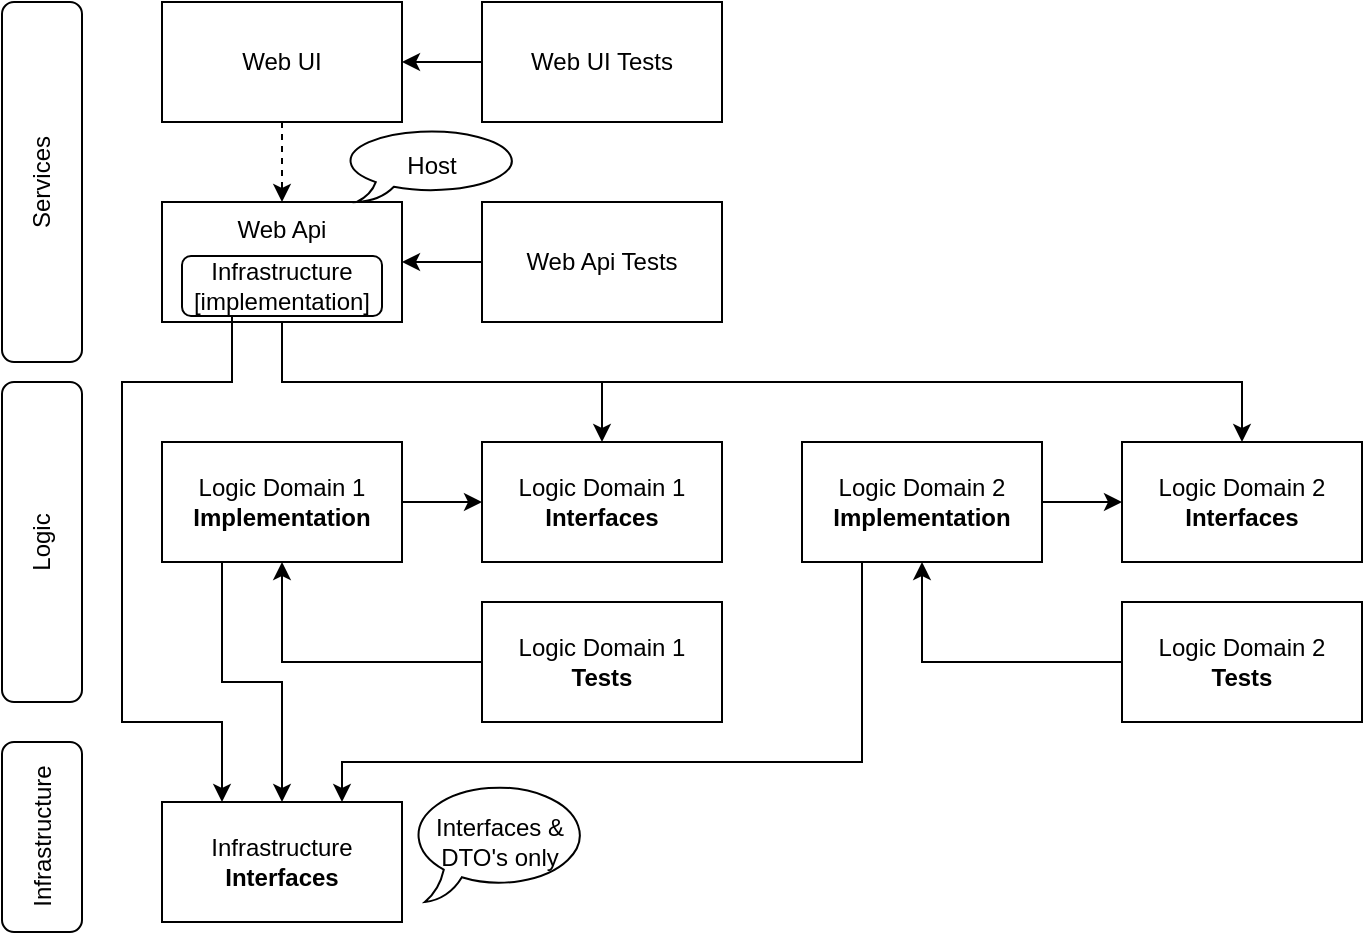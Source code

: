 <mxfile version="20.8.16" type="device"><diagram name="Pagina-1" id="vHKpejhbc-zrV760j81T"><mxGraphModel dx="1434" dy="844" grid="1" gridSize="10" guides="1" tooltips="1" connect="1" arrows="1" fold="1" page="1" pageScale="1" pageWidth="827" pageHeight="1169" math="0" shadow="0"><root><mxCell id="0"/><mxCell id="1" parent="0"/><mxCell id="MXQdUP9LAPWr5zBodoHH-23" style="edgeStyle=orthogonalEdgeStyle;rounded=0;orthogonalLoop=1;jettySize=auto;html=1;exitX=0.5;exitY=1;exitDx=0;exitDy=0;entryX=0.5;entryY=0;entryDx=0;entryDy=0;" edge="1" parent="1" source="MXQdUP9LAPWr5zBodoHH-1" target="MXQdUP9LAPWr5zBodoHH-9"><mxGeometry relative="1" as="geometry"/></mxCell><mxCell id="MXQdUP9LAPWr5zBodoHH-24" style="edgeStyle=orthogonalEdgeStyle;rounded=0;orthogonalLoop=1;jettySize=auto;html=1;exitX=0.5;exitY=1;exitDx=0;exitDy=0;" edge="1" parent="1" source="MXQdUP9LAPWr5zBodoHH-1" target="MXQdUP9LAPWr5zBodoHH-19"><mxGeometry relative="1" as="geometry"/></mxCell><mxCell id="MXQdUP9LAPWr5zBodoHH-1" value="Web Api" style="rounded=0;whiteSpace=wrap;html=1;verticalAlign=top;" vertex="1" parent="1"><mxGeometry x="200" y="200" width="120" height="60" as="geometry"/></mxCell><mxCell id="MXQdUP9LAPWr5zBodoHH-22" style="edgeStyle=orthogonalEdgeStyle;rounded=0;orthogonalLoop=1;jettySize=auto;html=1;exitX=0.5;exitY=1;exitDx=0;exitDy=0;entryX=0.5;entryY=0;entryDx=0;entryDy=0;dashed=1;" edge="1" parent="1" source="MXQdUP9LAPWr5zBodoHH-2" target="MXQdUP9LAPWr5zBodoHH-1"><mxGeometry relative="1" as="geometry"/></mxCell><mxCell id="MXQdUP9LAPWr5zBodoHH-2" value="Web UI" style="rounded=0;whiteSpace=wrap;html=1;" vertex="1" parent="1"><mxGeometry x="200" y="100" width="120" height="60" as="geometry"/></mxCell><mxCell id="MXQdUP9LAPWr5zBodoHH-13" style="edgeStyle=orthogonalEdgeStyle;rounded=0;orthogonalLoop=1;jettySize=auto;html=1;exitX=0;exitY=0.5;exitDx=0;exitDy=0;entryX=1;entryY=0.5;entryDx=0;entryDy=0;" edge="1" parent="1" source="MXQdUP9LAPWr5zBodoHH-4" target="MXQdUP9LAPWr5zBodoHH-1"><mxGeometry relative="1" as="geometry"/></mxCell><mxCell id="MXQdUP9LAPWr5zBodoHH-4" value="Web Api Tests" style="rounded=0;whiteSpace=wrap;html=1;" vertex="1" parent="1"><mxGeometry x="360" y="200" width="120" height="60" as="geometry"/></mxCell><mxCell id="MXQdUP9LAPWr5zBodoHH-14" style="edgeStyle=orthogonalEdgeStyle;rounded=0;orthogonalLoop=1;jettySize=auto;html=1;exitX=0;exitY=0.5;exitDx=0;exitDy=0;entryX=1;entryY=0.5;entryDx=0;entryDy=0;" edge="1" parent="1" source="MXQdUP9LAPWr5zBodoHH-5" target="MXQdUP9LAPWr5zBodoHH-2"><mxGeometry relative="1" as="geometry"/></mxCell><mxCell id="MXQdUP9LAPWr5zBodoHH-5" value="Web UI Tests" style="rounded=0;whiteSpace=wrap;html=1;" vertex="1" parent="1"><mxGeometry x="360" y="100" width="120" height="60" as="geometry"/></mxCell><mxCell id="MXQdUP9LAPWr5zBodoHH-15" style="edgeStyle=orthogonalEdgeStyle;rounded=0;orthogonalLoop=1;jettySize=auto;html=1;exitX=1;exitY=0.5;exitDx=0;exitDy=0;entryX=0;entryY=0.5;entryDx=0;entryDy=0;" edge="1" parent="1" source="MXQdUP9LAPWr5zBodoHH-8" target="MXQdUP9LAPWr5zBodoHH-9"><mxGeometry relative="1" as="geometry"/></mxCell><mxCell id="MXQdUP9LAPWr5zBodoHH-29" style="edgeStyle=orthogonalEdgeStyle;rounded=0;orthogonalLoop=1;jettySize=auto;html=1;exitX=0.25;exitY=1;exitDx=0;exitDy=0;entryX=0.5;entryY=0;entryDx=0;entryDy=0;" edge="1" parent="1" source="MXQdUP9LAPWr5zBodoHH-8" target="MXQdUP9LAPWr5zBodoHH-27"><mxGeometry relative="1" as="geometry"/></mxCell><mxCell id="MXQdUP9LAPWr5zBodoHH-8" value="Logic Domain 1 &lt;br&gt;&lt;b&gt;Implementation&lt;/b&gt;" style="rounded=0;whiteSpace=wrap;html=1;" vertex="1" parent="1"><mxGeometry x="200" y="320" width="120" height="60" as="geometry"/></mxCell><mxCell id="MXQdUP9LAPWr5zBodoHH-9" value="Logic Domain 1&lt;br&gt;&lt;b&gt;Interfaces&lt;/b&gt;" style="rounded=0;whiteSpace=wrap;html=1;" vertex="1" parent="1"><mxGeometry x="360" y="320" width="120" height="60" as="geometry"/></mxCell><mxCell id="MXQdUP9LAPWr5zBodoHH-16" style="edgeStyle=orthogonalEdgeStyle;rounded=0;orthogonalLoop=1;jettySize=auto;html=1;exitX=0;exitY=0.5;exitDx=0;exitDy=0;entryX=0.5;entryY=1;entryDx=0;entryDy=0;" edge="1" parent="1" source="MXQdUP9LAPWr5zBodoHH-10" target="MXQdUP9LAPWr5zBodoHH-8"><mxGeometry relative="1" as="geometry"/></mxCell><mxCell id="MXQdUP9LAPWr5zBodoHH-10" value="Logic Domain 1&lt;br&gt;&lt;b&gt;Tests&lt;/b&gt;" style="rounded=0;whiteSpace=wrap;html=1;" vertex="1" parent="1"><mxGeometry x="360" y="400" width="120" height="60" as="geometry"/></mxCell><mxCell id="MXQdUP9LAPWr5zBodoHH-17" style="edgeStyle=orthogonalEdgeStyle;rounded=0;orthogonalLoop=1;jettySize=auto;html=1;exitX=1;exitY=0.5;exitDx=0;exitDy=0;entryX=0;entryY=0.5;entryDx=0;entryDy=0;" edge="1" parent="1" source="MXQdUP9LAPWr5zBodoHH-18" target="MXQdUP9LAPWr5zBodoHH-19"><mxGeometry relative="1" as="geometry"/></mxCell><mxCell id="MXQdUP9LAPWr5zBodoHH-30" style="edgeStyle=orthogonalEdgeStyle;rounded=0;orthogonalLoop=1;jettySize=auto;html=1;exitX=0.25;exitY=1;exitDx=0;exitDy=0;entryX=0.75;entryY=0;entryDx=0;entryDy=0;" edge="1" parent="1" source="MXQdUP9LAPWr5zBodoHH-18" target="MXQdUP9LAPWr5zBodoHH-27"><mxGeometry relative="1" as="geometry"><Array as="points"><mxPoint x="550" y="480"/><mxPoint x="290" y="480"/></Array></mxGeometry></mxCell><mxCell id="MXQdUP9LAPWr5zBodoHH-18" value="Logic Domain 2 &lt;br&gt;&lt;b&gt;Implementation&lt;/b&gt;" style="rounded=0;whiteSpace=wrap;html=1;" vertex="1" parent="1"><mxGeometry x="520" y="320" width="120" height="60" as="geometry"/></mxCell><mxCell id="MXQdUP9LAPWr5zBodoHH-19" value="Logic Domain 2&lt;br&gt;&lt;b&gt;Interfaces&lt;/b&gt;" style="rounded=0;whiteSpace=wrap;html=1;" vertex="1" parent="1"><mxGeometry x="680" y="320" width="120" height="60" as="geometry"/></mxCell><mxCell id="MXQdUP9LAPWr5zBodoHH-20" style="edgeStyle=orthogonalEdgeStyle;rounded=0;orthogonalLoop=1;jettySize=auto;html=1;exitX=0;exitY=0.5;exitDx=0;exitDy=0;entryX=0.5;entryY=1;entryDx=0;entryDy=0;" edge="1" parent="1" source="MXQdUP9LAPWr5zBodoHH-21" target="MXQdUP9LAPWr5zBodoHH-18"><mxGeometry relative="1" as="geometry"/></mxCell><mxCell id="MXQdUP9LAPWr5zBodoHH-21" value="Logic Domain 2&lt;br&gt;&lt;b&gt;Tests&lt;/b&gt;" style="rounded=0;whiteSpace=wrap;html=1;" vertex="1" parent="1"><mxGeometry x="680" y="400" width="120" height="60" as="geometry"/></mxCell><mxCell id="MXQdUP9LAPWr5zBodoHH-25" value="Services" style="rounded=1;whiteSpace=wrap;html=1;rotation=-90;" vertex="1" parent="1"><mxGeometry x="50" y="170" width="180" height="40" as="geometry"/></mxCell><mxCell id="MXQdUP9LAPWr5zBodoHH-26" value="Logic" style="rounded=1;whiteSpace=wrap;html=1;rotation=-90;" vertex="1" parent="1"><mxGeometry x="60" y="350" width="160" height="40" as="geometry"/></mxCell><mxCell id="MXQdUP9LAPWr5zBodoHH-27" value="Infrastructure&lt;br&gt;&lt;b&gt;Interfaces&lt;/b&gt;" style="rounded=0;whiteSpace=wrap;html=1;" vertex="1" parent="1"><mxGeometry x="200" y="500" width="120" height="60" as="geometry"/></mxCell><mxCell id="MXQdUP9LAPWr5zBodoHH-31" style="edgeStyle=orthogonalEdgeStyle;rounded=0;orthogonalLoop=1;jettySize=auto;html=1;exitX=0.25;exitY=1;exitDx=0;exitDy=0;entryX=0.25;entryY=0;entryDx=0;entryDy=0;" edge="1" parent="1" source="MXQdUP9LAPWr5zBodoHH-28" target="MXQdUP9LAPWr5zBodoHH-27"><mxGeometry relative="1" as="geometry"><Array as="points"><mxPoint x="235" y="290"/><mxPoint x="180" y="290"/><mxPoint x="180" y="460"/><mxPoint x="230" y="460"/></Array></mxGeometry></mxCell><mxCell id="MXQdUP9LAPWr5zBodoHH-28" value="Infrastructure&lt;br&gt;[implementation]" style="rounded=1;whiteSpace=wrap;html=1;" vertex="1" parent="1"><mxGeometry x="210" y="227" width="100" height="30" as="geometry"/></mxCell><mxCell id="MXQdUP9LAPWr5zBodoHH-32" value="Interfaces &amp;amp; DTO's only" style="whiteSpace=wrap;html=1;shape=mxgraph.basic.oval_callout" vertex="1" parent="1"><mxGeometry x="324" y="490" width="90" height="60" as="geometry"/></mxCell><mxCell id="MXQdUP9LAPWr5zBodoHH-33" value="Infrastructure" style="rounded=1;whiteSpace=wrap;html=1;rotation=-90;" vertex="1" parent="1"><mxGeometry x="92.5" y="497.5" width="95" height="40" as="geometry"/></mxCell><mxCell id="MXQdUP9LAPWr5zBodoHH-35" value="Host" style="whiteSpace=wrap;html=1;shape=mxgraph.basic.oval_callout" vertex="1" parent="1"><mxGeometry x="290" y="163" width="90" height="37" as="geometry"/></mxCell></root></mxGraphModel></diagram></mxfile>